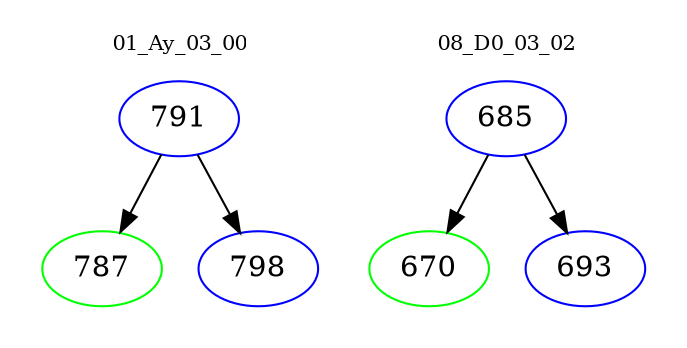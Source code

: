 digraph{
subgraph cluster_0 {
color = white
label = "01_Ay_03_00";
fontsize=10;
T0_791 [label="791", color="blue"]
T0_791 -> T0_787 [color="black"]
T0_787 [label="787", color="green"]
T0_791 -> T0_798 [color="black"]
T0_798 [label="798", color="blue"]
}
subgraph cluster_1 {
color = white
label = "08_D0_03_02";
fontsize=10;
T1_685 [label="685", color="blue"]
T1_685 -> T1_670 [color="black"]
T1_670 [label="670", color="green"]
T1_685 -> T1_693 [color="black"]
T1_693 [label="693", color="blue"]
}
}
